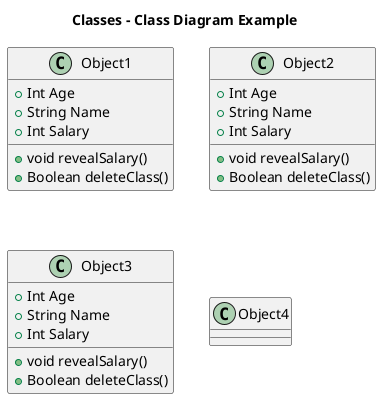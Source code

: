 @startuml

title Classes - Class Diagram Example


class Object1 {
  +Int Age
  +String Name
  +Int Salary
  +void revealSalary()
  +Boolean deleteClass()
}

class Object2 {
  +Int Age
  +String Name
  +Int Salary
  +void revealSalary()
  +Boolean deleteClass()
}
class Object3 {
  +Int Age
  +String Name
  +Int Salary
  +void revealSalary()
  +Boolean deleteClass()
}

class Object4

@enduml